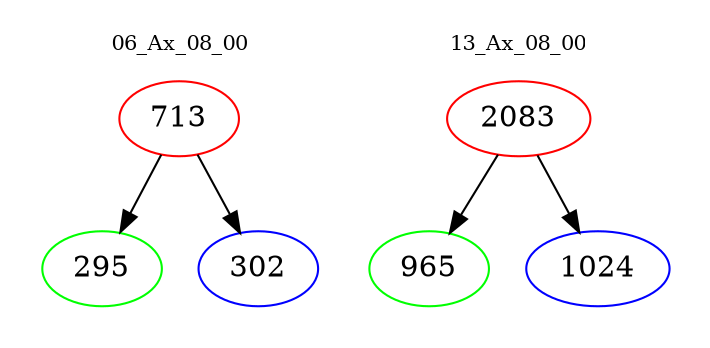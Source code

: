 digraph{
subgraph cluster_0 {
color = white
label = "06_Ax_08_00";
fontsize=10;
T0_713 [label="713", color="red"]
T0_713 -> T0_295 [color="black"]
T0_295 [label="295", color="green"]
T0_713 -> T0_302 [color="black"]
T0_302 [label="302", color="blue"]
}
subgraph cluster_1 {
color = white
label = "13_Ax_08_00";
fontsize=10;
T1_2083 [label="2083", color="red"]
T1_2083 -> T1_965 [color="black"]
T1_965 [label="965", color="green"]
T1_2083 -> T1_1024 [color="black"]
T1_1024 [label="1024", color="blue"]
}
}
